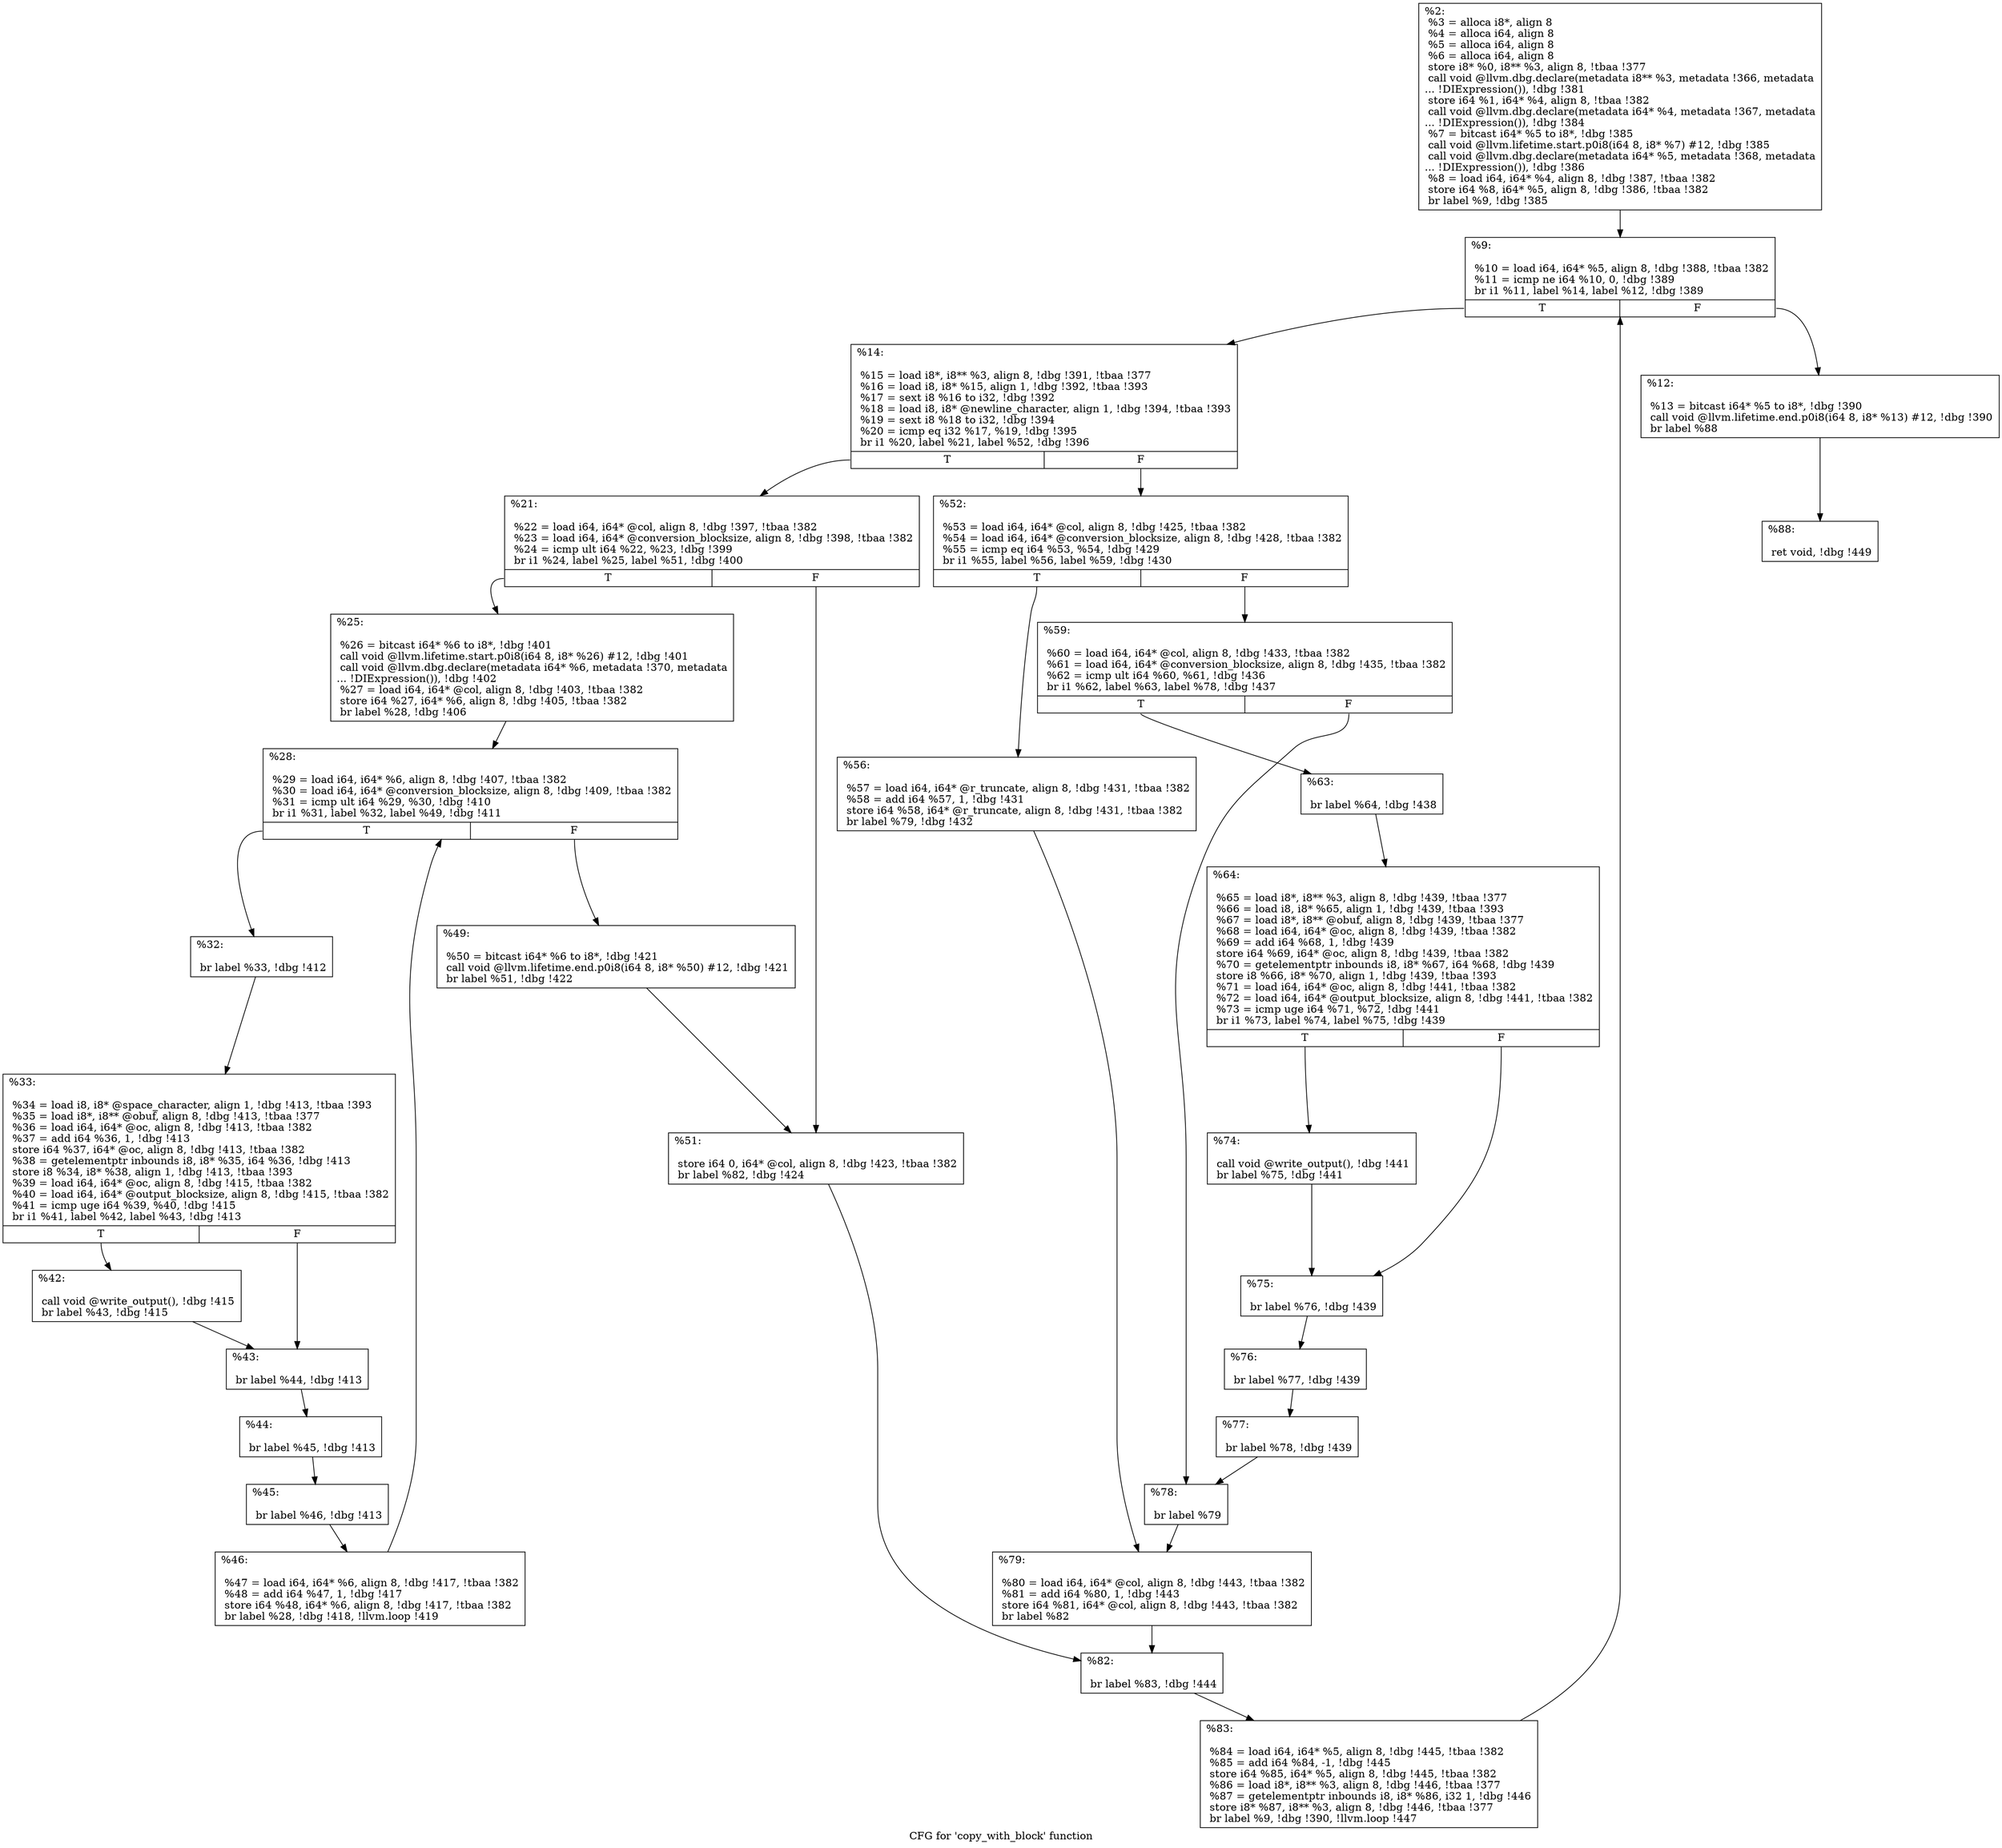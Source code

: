 digraph "CFG for 'copy_with_block' function" {
	label="CFG for 'copy_with_block' function";

	Node0x24d9a60 [shape=record,label="{%2:\l  %3 = alloca i8*, align 8\l  %4 = alloca i64, align 8\l  %5 = alloca i64, align 8\l  %6 = alloca i64, align 8\l  store i8* %0, i8** %3, align 8, !tbaa !377\l  call void @llvm.dbg.declare(metadata i8** %3, metadata !366, metadata\l... !DIExpression()), !dbg !381\l  store i64 %1, i64* %4, align 8, !tbaa !382\l  call void @llvm.dbg.declare(metadata i64* %4, metadata !367, metadata\l... !DIExpression()), !dbg !384\l  %7 = bitcast i64* %5 to i8*, !dbg !385\l  call void @llvm.lifetime.start.p0i8(i64 8, i8* %7) #12, !dbg !385\l  call void @llvm.dbg.declare(metadata i64* %5, metadata !368, metadata\l... !DIExpression()), !dbg !386\l  %8 = load i64, i64* %4, align 8, !dbg !387, !tbaa !382\l  store i64 %8, i64* %5, align 8, !dbg !386, !tbaa !382\l  br label %9, !dbg !385\l}"];
	Node0x24d9a60 -> Node0x24de560;
	Node0x24de560 [shape=record,label="{%9:\l\l  %10 = load i64, i64* %5, align 8, !dbg !388, !tbaa !382\l  %11 = icmp ne i64 %10, 0, !dbg !389\l  br i1 %11, label %14, label %12, !dbg !389\l|{<s0>T|<s1>F}}"];
	Node0x24de560:s0 -> Node0x24de600;
	Node0x24de560:s1 -> Node0x24de5b0;
	Node0x24de5b0 [shape=record,label="{%12:\l\l  %13 = bitcast i64* %5 to i8*, !dbg !390\l  call void @llvm.lifetime.end.p0i8(i64 8, i8* %13) #12, !dbg !390\l  br label %88\l}"];
	Node0x24de5b0 -> Node0x24dee20;
	Node0x24de600 [shape=record,label="{%14:\l\l  %15 = load i8*, i8** %3, align 8, !dbg !391, !tbaa !377\l  %16 = load i8, i8* %15, align 1, !dbg !392, !tbaa !393\l  %17 = sext i8 %16 to i32, !dbg !392\l  %18 = load i8, i8* @newline_character, align 1, !dbg !394, !tbaa !393\l  %19 = sext i8 %18 to i32, !dbg !394\l  %20 = icmp eq i32 %17, %19, !dbg !395\l  br i1 %20, label %21, label %52, !dbg !396\l|{<s0>T|<s1>F}}"];
	Node0x24de600:s0 -> Node0x24de650;
	Node0x24de600:s1 -> Node0x24dea10;
	Node0x24de650 [shape=record,label="{%21:\l\l  %22 = load i64, i64* @col, align 8, !dbg !397, !tbaa !382\l  %23 = load i64, i64* @conversion_blocksize, align 8, !dbg !398, !tbaa !382\l  %24 = icmp ult i64 %22, %23, !dbg !399\l  br i1 %24, label %25, label %51, !dbg !400\l|{<s0>T|<s1>F}}"];
	Node0x24de650:s0 -> Node0x24de6a0;
	Node0x24de650:s1 -> Node0x24de9c0;
	Node0x24de6a0 [shape=record,label="{%25:\l\l  %26 = bitcast i64* %6 to i8*, !dbg !401\l  call void @llvm.lifetime.start.p0i8(i64 8, i8* %26) #12, !dbg !401\l  call void @llvm.dbg.declare(metadata i64* %6, metadata !370, metadata\l... !DIExpression()), !dbg !402\l  %27 = load i64, i64* @col, align 8, !dbg !403, !tbaa !382\l  store i64 %27, i64* %6, align 8, !dbg !405, !tbaa !382\l  br label %28, !dbg !406\l}"];
	Node0x24de6a0 -> Node0x24de6f0;
	Node0x24de6f0 [shape=record,label="{%28:\l\l  %29 = load i64, i64* %6, align 8, !dbg !407, !tbaa !382\l  %30 = load i64, i64* @conversion_blocksize, align 8, !dbg !409, !tbaa !382\l  %31 = icmp ult i64 %29, %30, !dbg !410\l  br i1 %31, label %32, label %49, !dbg !411\l|{<s0>T|<s1>F}}"];
	Node0x24de6f0:s0 -> Node0x24de740;
	Node0x24de6f0:s1 -> Node0x24de970;
	Node0x24de740 [shape=record,label="{%32:\l\l  br label %33, !dbg !412\l}"];
	Node0x24de740 -> Node0x24de790;
	Node0x24de790 [shape=record,label="{%33:\l\l  %34 = load i8, i8* @space_character, align 1, !dbg !413, !tbaa !393\l  %35 = load i8*, i8** @obuf, align 8, !dbg !413, !tbaa !377\l  %36 = load i64, i64* @oc, align 8, !dbg !413, !tbaa !382\l  %37 = add i64 %36, 1, !dbg !413\l  store i64 %37, i64* @oc, align 8, !dbg !413, !tbaa !382\l  %38 = getelementptr inbounds i8, i8* %35, i64 %36, !dbg !413\l  store i8 %34, i8* %38, align 1, !dbg !413, !tbaa !393\l  %39 = load i64, i64* @oc, align 8, !dbg !415, !tbaa !382\l  %40 = load i64, i64* @output_blocksize, align 8, !dbg !415, !tbaa !382\l  %41 = icmp uge i64 %39, %40, !dbg !415\l  br i1 %41, label %42, label %43, !dbg !413\l|{<s0>T|<s1>F}}"];
	Node0x24de790:s0 -> Node0x24de7e0;
	Node0x24de790:s1 -> Node0x24de830;
	Node0x24de7e0 [shape=record,label="{%42:\l\l  call void @write_output(), !dbg !415\l  br label %43, !dbg !415\l}"];
	Node0x24de7e0 -> Node0x24de830;
	Node0x24de830 [shape=record,label="{%43:\l\l  br label %44, !dbg !413\l}"];
	Node0x24de830 -> Node0x24de880;
	Node0x24de880 [shape=record,label="{%44:\l\l  br label %45, !dbg !413\l}"];
	Node0x24de880 -> Node0x24de8d0;
	Node0x24de8d0 [shape=record,label="{%45:\l\l  br label %46, !dbg !413\l}"];
	Node0x24de8d0 -> Node0x24de920;
	Node0x24de920 [shape=record,label="{%46:\l\l  %47 = load i64, i64* %6, align 8, !dbg !417, !tbaa !382\l  %48 = add i64 %47, 1, !dbg !417\l  store i64 %48, i64* %6, align 8, !dbg !417, !tbaa !382\l  br label %28, !dbg !418, !llvm.loop !419\l}"];
	Node0x24de920 -> Node0x24de6f0;
	Node0x24de970 [shape=record,label="{%49:\l\l  %50 = bitcast i64* %6 to i8*, !dbg !421\l  call void @llvm.lifetime.end.p0i8(i64 8, i8* %50) #12, !dbg !421\l  br label %51, !dbg !422\l}"];
	Node0x24de970 -> Node0x24de9c0;
	Node0x24de9c0 [shape=record,label="{%51:\l\l  store i64 0, i64* @col, align 8, !dbg !423, !tbaa !382\l  br label %82, !dbg !424\l}"];
	Node0x24de9c0 -> Node0x24ded80;
	Node0x24dea10 [shape=record,label="{%52:\l\l  %53 = load i64, i64* @col, align 8, !dbg !425, !tbaa !382\l  %54 = load i64, i64* @conversion_blocksize, align 8, !dbg !428, !tbaa !382\l  %55 = icmp eq i64 %53, %54, !dbg !429\l  br i1 %55, label %56, label %59, !dbg !430\l|{<s0>T|<s1>F}}"];
	Node0x24dea10:s0 -> Node0x24dea60;
	Node0x24dea10:s1 -> Node0x24deab0;
	Node0x24dea60 [shape=record,label="{%56:\l\l  %57 = load i64, i64* @r_truncate, align 8, !dbg !431, !tbaa !382\l  %58 = add i64 %57, 1, !dbg !431\l  store i64 %58, i64* @r_truncate, align 8, !dbg !431, !tbaa !382\l  br label %79, !dbg !432\l}"];
	Node0x24dea60 -> Node0x24ded30;
	Node0x24deab0 [shape=record,label="{%59:\l\l  %60 = load i64, i64* @col, align 8, !dbg !433, !tbaa !382\l  %61 = load i64, i64* @conversion_blocksize, align 8, !dbg !435, !tbaa !382\l  %62 = icmp ult i64 %60, %61, !dbg !436\l  br i1 %62, label %63, label %78, !dbg !437\l|{<s0>T|<s1>F}}"];
	Node0x24deab0:s0 -> Node0x24deb00;
	Node0x24deab0:s1 -> Node0x24dece0;
	Node0x24deb00 [shape=record,label="{%63:\l\l  br label %64, !dbg !438\l}"];
	Node0x24deb00 -> Node0x24deb50;
	Node0x24deb50 [shape=record,label="{%64:\l\l  %65 = load i8*, i8** %3, align 8, !dbg !439, !tbaa !377\l  %66 = load i8, i8* %65, align 1, !dbg !439, !tbaa !393\l  %67 = load i8*, i8** @obuf, align 8, !dbg !439, !tbaa !377\l  %68 = load i64, i64* @oc, align 8, !dbg !439, !tbaa !382\l  %69 = add i64 %68, 1, !dbg !439\l  store i64 %69, i64* @oc, align 8, !dbg !439, !tbaa !382\l  %70 = getelementptr inbounds i8, i8* %67, i64 %68, !dbg !439\l  store i8 %66, i8* %70, align 1, !dbg !439, !tbaa !393\l  %71 = load i64, i64* @oc, align 8, !dbg !441, !tbaa !382\l  %72 = load i64, i64* @output_blocksize, align 8, !dbg !441, !tbaa !382\l  %73 = icmp uge i64 %71, %72, !dbg !441\l  br i1 %73, label %74, label %75, !dbg !439\l|{<s0>T|<s1>F}}"];
	Node0x24deb50:s0 -> Node0x24deba0;
	Node0x24deb50:s1 -> Node0x24debf0;
	Node0x24deba0 [shape=record,label="{%74:\l\l  call void @write_output(), !dbg !441\l  br label %75, !dbg !441\l}"];
	Node0x24deba0 -> Node0x24debf0;
	Node0x24debf0 [shape=record,label="{%75:\l\l  br label %76, !dbg !439\l}"];
	Node0x24debf0 -> Node0x24dec40;
	Node0x24dec40 [shape=record,label="{%76:\l\l  br label %77, !dbg !439\l}"];
	Node0x24dec40 -> Node0x24dec90;
	Node0x24dec90 [shape=record,label="{%77:\l\l  br label %78, !dbg !439\l}"];
	Node0x24dec90 -> Node0x24dece0;
	Node0x24dece0 [shape=record,label="{%78:\l\l  br label %79\l}"];
	Node0x24dece0 -> Node0x24ded30;
	Node0x24ded30 [shape=record,label="{%79:\l\l  %80 = load i64, i64* @col, align 8, !dbg !443, !tbaa !382\l  %81 = add i64 %80, 1, !dbg !443\l  store i64 %81, i64* @col, align 8, !dbg !443, !tbaa !382\l  br label %82\l}"];
	Node0x24ded30 -> Node0x24ded80;
	Node0x24ded80 [shape=record,label="{%82:\l\l  br label %83, !dbg !444\l}"];
	Node0x24ded80 -> Node0x24dedd0;
	Node0x24dedd0 [shape=record,label="{%83:\l\l  %84 = load i64, i64* %5, align 8, !dbg !445, !tbaa !382\l  %85 = add i64 %84, -1, !dbg !445\l  store i64 %85, i64* %5, align 8, !dbg !445, !tbaa !382\l  %86 = load i8*, i8** %3, align 8, !dbg !446, !tbaa !377\l  %87 = getelementptr inbounds i8, i8* %86, i32 1, !dbg !446\l  store i8* %87, i8** %3, align 8, !dbg !446, !tbaa !377\l  br label %9, !dbg !390, !llvm.loop !447\l}"];
	Node0x24dedd0 -> Node0x24de560;
	Node0x24dee20 [shape=record,label="{%88:\l\l  ret void, !dbg !449\l}"];
}
